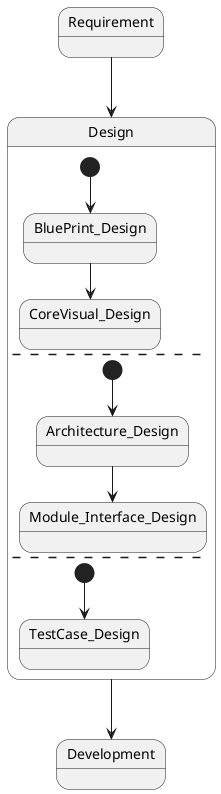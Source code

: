 @startuml

Requirement -down-> Design  

state Design {

[*] -down-> BluePrint_Design

BluePrint_Design -down-> CoreVisual_Design
--
[*] -down-> Architecture_Design

Architecture_Design -down-> Module_Interface_Design
--
[*] -down-> TestCase_Design

}

Design -down-> Development


@enduml